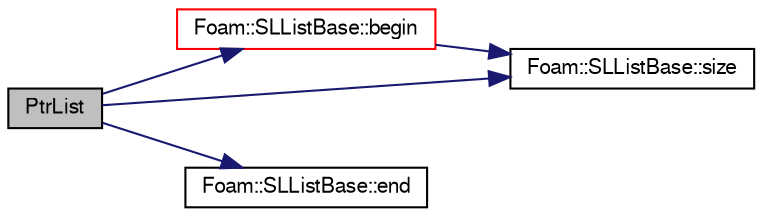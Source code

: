 digraph "PtrList"
{
  bgcolor="transparent";
  edge [fontname="FreeSans",fontsize="10",labelfontname="FreeSans",labelfontsize="10"];
  node [fontname="FreeSans",fontsize="10",shape=record];
  rankdir="LR";
  Node1 [label="PtrList",height=0.2,width=0.4,color="black", fillcolor="grey75", style="filled" fontcolor="black"];
  Node1 -> Node2 [color="midnightblue",fontsize="10",style="solid",fontname="FreeSans"];
  Node2 [label="Foam::SLListBase::begin",height=0.2,width=0.4,color="red",URL="$a02275.html#aba9a8f4b99a4ecd22aca9fb71d33fc57"];
  Node2 -> Node3 [color="midnightblue",fontsize="10",style="solid",fontname="FreeSans"];
  Node3 [label="Foam::SLListBase::size",height=0.2,width=0.4,color="black",URL="$a02275.html#a723361dc2020160f5492e8fe2d09fa44",tooltip="Return number of elements in list. "];
  Node1 -> Node4 [color="midnightblue",fontsize="10",style="solid",fontname="FreeSans"];
  Node4 [label="Foam::SLListBase::end",height=0.2,width=0.4,color="black",URL="$a02275.html#a3ddd5379f5c1bf8e726d60fd4410215a"];
  Node1 -> Node3 [color="midnightblue",fontsize="10",style="solid",fontname="FreeSans"];
}
